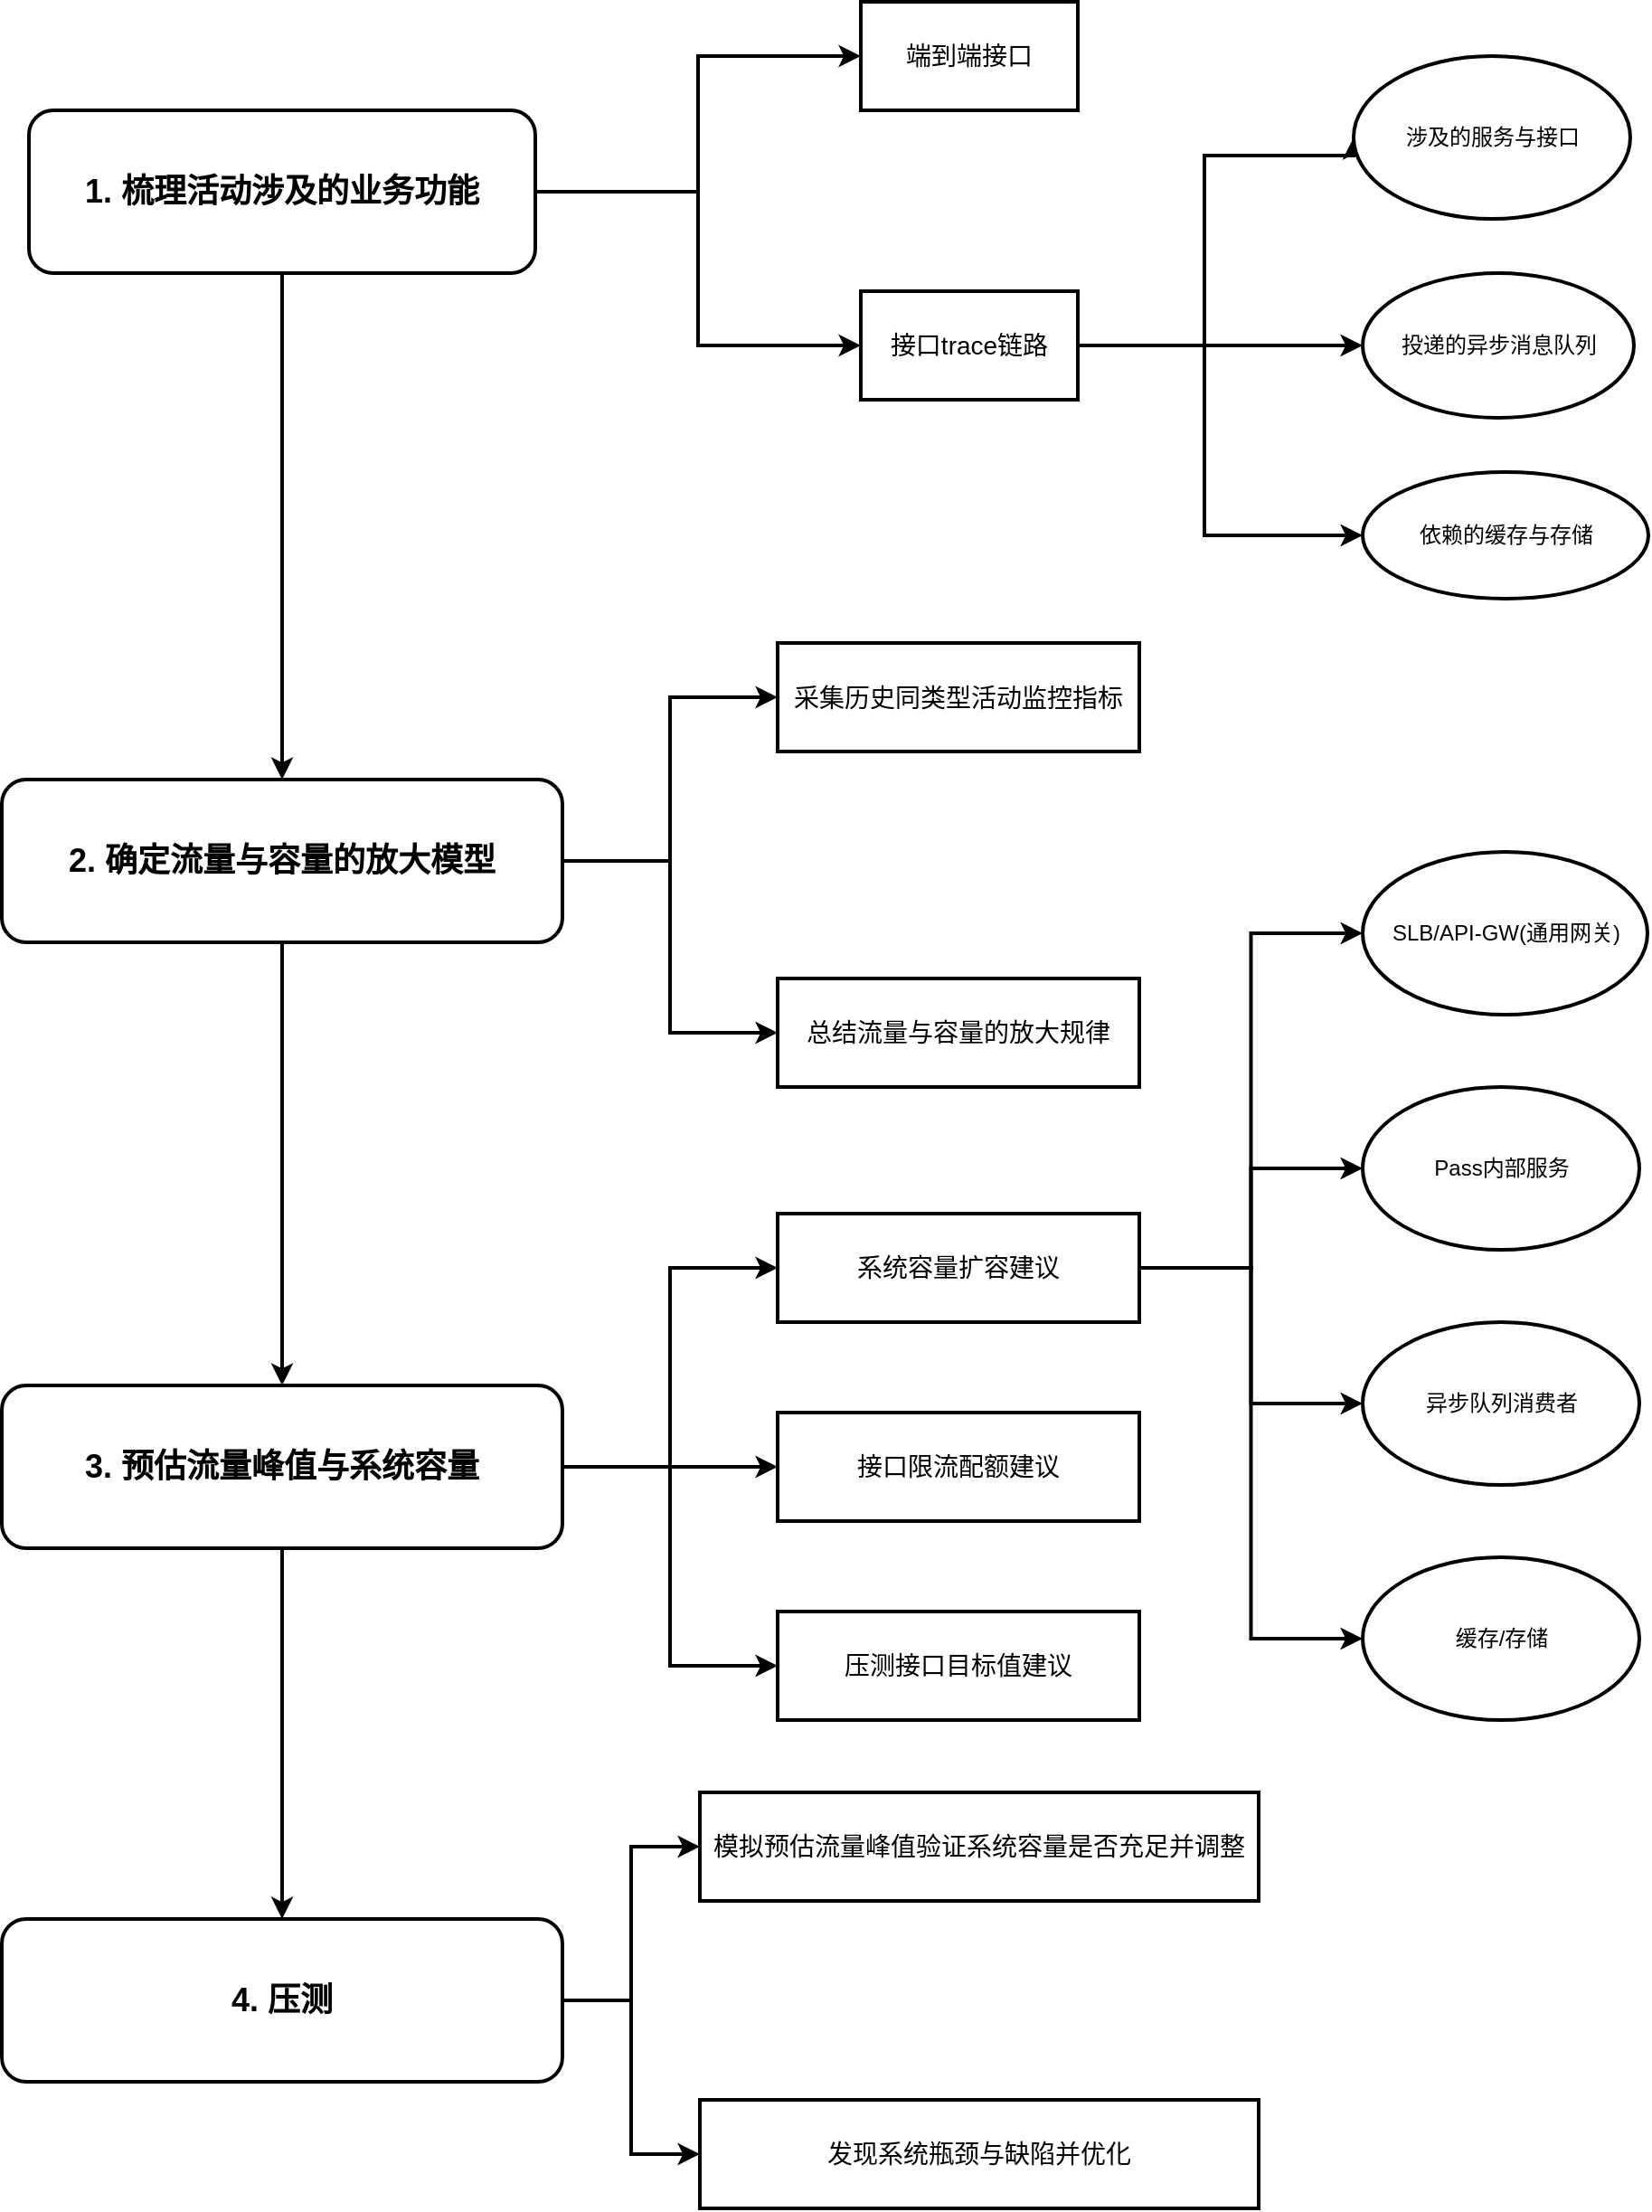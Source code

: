 <mxfile version="26.0.14">
  <diagram name="第 1 页" id="oglCzEgyUQVp-rbr_owY">
    <mxGraphModel dx="2069" dy="785" grid="1" gridSize="10" guides="1" tooltips="1" connect="1" arrows="1" fold="1" page="1" pageScale="1" pageWidth="827" pageHeight="1169" math="0" shadow="0">
      <root>
        <mxCell id="0" />
        <mxCell id="1" parent="0" />
        <mxCell id="Tt0FMffgAjtofy6_wQyA-16" style="edgeStyle=orthogonalEdgeStyle;rounded=0;orthogonalLoop=1;jettySize=auto;html=1;entryX=0;entryY=0.5;entryDx=0;entryDy=0;strokeWidth=2;" edge="1" parent="1" source="Tt0FMffgAjtofy6_wQyA-1" target="Tt0FMffgAjtofy6_wQyA-4">
          <mxGeometry relative="1" as="geometry" />
        </mxCell>
        <mxCell id="Tt0FMffgAjtofy6_wQyA-17" style="edgeStyle=orthogonalEdgeStyle;rounded=0;orthogonalLoop=1;jettySize=auto;html=1;entryX=0;entryY=0.5;entryDx=0;entryDy=0;strokeWidth=2;" edge="1" parent="1" source="Tt0FMffgAjtofy6_wQyA-1" target="Tt0FMffgAjtofy6_wQyA-7">
          <mxGeometry relative="1" as="geometry" />
        </mxCell>
        <mxCell id="Tt0FMffgAjtofy6_wQyA-31" style="edgeStyle=orthogonalEdgeStyle;rounded=0;orthogonalLoop=1;jettySize=auto;html=1;entryX=0.5;entryY=0;entryDx=0;entryDy=0;strokeWidth=2;" edge="1" parent="1" source="Tt0FMffgAjtofy6_wQyA-1" target="Tt0FMffgAjtofy6_wQyA-19">
          <mxGeometry relative="1" as="geometry" />
        </mxCell>
        <mxCell id="Tt0FMffgAjtofy6_wQyA-1" value="&lt;font style=&quot;font-size: 18px;&quot;&gt;&lt;b&gt;1. 梳理活动涉及的业务功能&lt;/b&gt;&lt;/font&gt;" style="rounded=1;whiteSpace=wrap;html=1;strokeWidth=2;" vertex="1" parent="1">
          <mxGeometry y="230" width="280" height="90" as="geometry" />
        </mxCell>
        <mxCell id="Tt0FMffgAjtofy6_wQyA-4" value="&lt;font style=&quot;font-size: 14px;&quot;&gt;端到端接口&lt;/font&gt;" style="rounded=0;whiteSpace=wrap;html=1;strokeWidth=2;" vertex="1" parent="1">
          <mxGeometry x="460" y="170" width="120" height="60" as="geometry" />
        </mxCell>
        <mxCell id="Tt0FMffgAjtofy6_wQyA-21" style="edgeStyle=orthogonalEdgeStyle;rounded=0;orthogonalLoop=1;jettySize=auto;html=1;entryX=0;entryY=0.5;entryDx=0;entryDy=0;strokeWidth=2;" edge="1" parent="1" source="Tt0FMffgAjtofy6_wQyA-7" target="Tt0FMffgAjtofy6_wQyA-10">
          <mxGeometry relative="1" as="geometry" />
        </mxCell>
        <mxCell id="Tt0FMffgAjtofy6_wQyA-22" style="edgeStyle=orthogonalEdgeStyle;rounded=0;orthogonalLoop=1;jettySize=auto;html=1;entryX=0;entryY=0.5;entryDx=0;entryDy=0;strokeWidth=2;" edge="1" parent="1" source="Tt0FMffgAjtofy6_wQyA-7" target="Tt0FMffgAjtofy6_wQyA-8">
          <mxGeometry relative="1" as="geometry">
            <Array as="points">
              <mxPoint x="650" y="360" />
              <mxPoint x="650" y="255" />
              <mxPoint x="733" y="255" />
            </Array>
          </mxGeometry>
        </mxCell>
        <mxCell id="Tt0FMffgAjtofy6_wQyA-56" style="edgeStyle=orthogonalEdgeStyle;rounded=0;orthogonalLoop=1;jettySize=auto;html=1;entryX=0;entryY=0.5;entryDx=0;entryDy=0;strokeWidth=2;" edge="1" parent="1" source="Tt0FMffgAjtofy6_wQyA-7" target="Tt0FMffgAjtofy6_wQyA-9">
          <mxGeometry relative="1" as="geometry">
            <Array as="points">
              <mxPoint x="650" y="360" />
              <mxPoint x="650" y="465" />
            </Array>
          </mxGeometry>
        </mxCell>
        <mxCell id="Tt0FMffgAjtofy6_wQyA-7" value="&lt;font style=&quot;font-size: 14px;&quot;&gt;接口trace链路&lt;/font&gt;" style="rounded=0;whiteSpace=wrap;html=1;strokeWidth=2;" vertex="1" parent="1">
          <mxGeometry x="460" y="330" width="120" height="60" as="geometry" />
        </mxCell>
        <mxCell id="Tt0FMffgAjtofy6_wQyA-8" value="涉及的服务与接口" style="ellipse;whiteSpace=wrap;html=1;strokeWidth=2;" vertex="1" parent="1">
          <mxGeometry x="732.5" y="200" width="153" height="90" as="geometry" />
        </mxCell>
        <mxCell id="Tt0FMffgAjtofy6_wQyA-9" value="依赖的缓存与存储" style="ellipse;whiteSpace=wrap;html=1;strokeWidth=2;" vertex="1" parent="1">
          <mxGeometry x="737.5" y="430" width="158" height="70" as="geometry" />
        </mxCell>
        <mxCell id="Tt0FMffgAjtofy6_wQyA-10" value="投递的异步消息队列" style="ellipse;whiteSpace=wrap;html=1;strokeWidth=2;" vertex="1" parent="1">
          <mxGeometry x="737.5" y="320" width="150" height="80" as="geometry" />
        </mxCell>
        <mxCell id="Tt0FMffgAjtofy6_wQyA-29" style="edgeStyle=orthogonalEdgeStyle;rounded=0;orthogonalLoop=1;jettySize=auto;html=1;entryX=0;entryY=0.5;entryDx=0;entryDy=0;strokeWidth=2;" edge="1" parent="1" source="Tt0FMffgAjtofy6_wQyA-19" target="Tt0FMffgAjtofy6_wQyA-27">
          <mxGeometry relative="1" as="geometry" />
        </mxCell>
        <mxCell id="Tt0FMffgAjtofy6_wQyA-30" style="edgeStyle=orthogonalEdgeStyle;rounded=0;orthogonalLoop=1;jettySize=auto;html=1;entryX=0;entryY=0.5;entryDx=0;entryDy=0;strokeWidth=2;" edge="1" parent="1" source="Tt0FMffgAjtofy6_wQyA-19" target="Tt0FMffgAjtofy6_wQyA-28">
          <mxGeometry relative="1" as="geometry" />
        </mxCell>
        <mxCell id="Tt0FMffgAjtofy6_wQyA-44" style="edgeStyle=orthogonalEdgeStyle;rounded=0;orthogonalLoop=1;jettySize=auto;html=1;entryX=0.5;entryY=0;entryDx=0;entryDy=0;strokeWidth=2;" edge="1" parent="1" source="Tt0FMffgAjtofy6_wQyA-19" target="Tt0FMffgAjtofy6_wQyA-25">
          <mxGeometry relative="1" as="geometry" />
        </mxCell>
        <mxCell id="Tt0FMffgAjtofy6_wQyA-19" value="&lt;span style=&quot;font-size: 18px;&quot;&gt;&lt;b&gt;2. 确定流量与容量的放大模型&lt;/b&gt;&lt;/span&gt;" style="rounded=1;whiteSpace=wrap;html=1;strokeWidth=2;" vertex="1" parent="1">
          <mxGeometry x="-15" y="600" width="310" height="90" as="geometry" />
        </mxCell>
        <mxCell id="Tt0FMffgAjtofy6_wQyA-35" style="edgeStyle=orthogonalEdgeStyle;rounded=0;orthogonalLoop=1;jettySize=auto;html=1;entryX=0;entryY=0.5;entryDx=0;entryDy=0;strokeWidth=2;" edge="1" parent="1" source="Tt0FMffgAjtofy6_wQyA-25" target="Tt0FMffgAjtofy6_wQyA-32">
          <mxGeometry relative="1" as="geometry" />
        </mxCell>
        <mxCell id="Tt0FMffgAjtofy6_wQyA-36" style="edgeStyle=orthogonalEdgeStyle;rounded=0;orthogonalLoop=1;jettySize=auto;html=1;entryX=0;entryY=0.5;entryDx=0;entryDy=0;strokeWidth=2;" edge="1" parent="1" source="Tt0FMffgAjtofy6_wQyA-25" target="Tt0FMffgAjtofy6_wQyA-33">
          <mxGeometry relative="1" as="geometry" />
        </mxCell>
        <mxCell id="Tt0FMffgAjtofy6_wQyA-37" style="edgeStyle=orthogonalEdgeStyle;rounded=0;orthogonalLoop=1;jettySize=auto;html=1;entryX=0;entryY=0.5;entryDx=0;entryDy=0;strokeWidth=2;" edge="1" parent="1" source="Tt0FMffgAjtofy6_wQyA-25" target="Tt0FMffgAjtofy6_wQyA-34">
          <mxGeometry relative="1" as="geometry" />
        </mxCell>
        <mxCell id="Tt0FMffgAjtofy6_wQyA-57" style="edgeStyle=orthogonalEdgeStyle;rounded=0;orthogonalLoop=1;jettySize=auto;html=1;entryX=0.5;entryY=0;entryDx=0;entryDy=0;strokeWidth=2;" edge="1" parent="1" source="Tt0FMffgAjtofy6_wQyA-25" target="Tt0FMffgAjtofy6_wQyA-50">
          <mxGeometry relative="1" as="geometry" />
        </mxCell>
        <mxCell id="Tt0FMffgAjtofy6_wQyA-25" value="&lt;span style=&quot;font-size: 18px;&quot;&gt;&lt;b&gt;3. 预估流量峰值与系统容量&lt;/b&gt;&lt;/span&gt;" style="rounded=1;whiteSpace=wrap;html=1;strokeWidth=2;" vertex="1" parent="1">
          <mxGeometry x="-15" y="935" width="310" height="90" as="geometry" />
        </mxCell>
        <mxCell id="Tt0FMffgAjtofy6_wQyA-27" value="&lt;font style=&quot;font-size: 14px;&quot;&gt;采集历史同类型活动监控指标&lt;/font&gt;" style="rounded=0;whiteSpace=wrap;html=1;strokeWidth=2;" vertex="1" parent="1">
          <mxGeometry x="414" y="524.5" width="200" height="60" as="geometry" />
        </mxCell>
        <mxCell id="Tt0FMffgAjtofy6_wQyA-28" value="&lt;font style=&quot;font-size: 14px;&quot;&gt;总结流量与容量的放大规律&lt;/font&gt;" style="rounded=0;whiteSpace=wrap;html=1;strokeWidth=2;" vertex="1" parent="1">
          <mxGeometry x="414" y="710" width="200" height="60" as="geometry" />
        </mxCell>
        <mxCell id="Tt0FMffgAjtofy6_wQyA-41" style="edgeStyle=orthogonalEdgeStyle;rounded=0;orthogonalLoop=1;jettySize=auto;html=1;entryX=0;entryY=0.5;entryDx=0;entryDy=0;strokeWidth=2;" edge="1" parent="1" source="Tt0FMffgAjtofy6_wQyA-32" target="Tt0FMffgAjtofy6_wQyA-38">
          <mxGeometry relative="1" as="geometry" />
        </mxCell>
        <mxCell id="Tt0FMffgAjtofy6_wQyA-43" style="edgeStyle=orthogonalEdgeStyle;rounded=0;orthogonalLoop=1;jettySize=auto;html=1;exitX=1;exitY=0.5;exitDx=0;exitDy=0;entryX=0;entryY=0.5;entryDx=0;entryDy=0;strokeWidth=2;" edge="1" parent="1" source="Tt0FMffgAjtofy6_wQyA-32" target="Tt0FMffgAjtofy6_wQyA-40">
          <mxGeometry relative="1" as="geometry" />
        </mxCell>
        <mxCell id="Tt0FMffgAjtofy6_wQyA-48" style="edgeStyle=orthogonalEdgeStyle;rounded=0;orthogonalLoop=1;jettySize=auto;html=1;entryX=0;entryY=0.5;entryDx=0;entryDy=0;strokeWidth=2;" edge="1" parent="1" source="Tt0FMffgAjtofy6_wQyA-32" target="Tt0FMffgAjtofy6_wQyA-47">
          <mxGeometry relative="1" as="geometry" />
        </mxCell>
        <mxCell id="Tt0FMffgAjtofy6_wQyA-49" style="edgeStyle=orthogonalEdgeStyle;rounded=0;orthogonalLoop=1;jettySize=auto;html=1;entryX=0;entryY=0.5;entryDx=0;entryDy=0;strokeWidth=2;" edge="1" parent="1" source="Tt0FMffgAjtofy6_wQyA-32" target="Tt0FMffgAjtofy6_wQyA-39">
          <mxGeometry relative="1" as="geometry" />
        </mxCell>
        <mxCell id="Tt0FMffgAjtofy6_wQyA-32" value="&lt;font style=&quot;font-size: 14px;&quot;&gt;系统容量扩容建议&lt;/font&gt;" style="rounded=0;whiteSpace=wrap;html=1;strokeWidth=2;" vertex="1" parent="1">
          <mxGeometry x="414" y="840" width="200" height="60" as="geometry" />
        </mxCell>
        <mxCell id="Tt0FMffgAjtofy6_wQyA-33" value="&lt;font style=&quot;font-size: 14px;&quot;&gt;接口限流配额建议&lt;/font&gt;" style="rounded=0;whiteSpace=wrap;html=1;strokeWidth=2;" vertex="1" parent="1">
          <mxGeometry x="414" y="950" width="200" height="60" as="geometry" />
        </mxCell>
        <mxCell id="Tt0FMffgAjtofy6_wQyA-34" value="&lt;font style=&quot;font-size: 14px;&quot;&gt;压测接口目标值建议&lt;/font&gt;" style="rounded=0;whiteSpace=wrap;html=1;strokeWidth=2;" vertex="1" parent="1">
          <mxGeometry x="414" y="1060" width="200" height="60" as="geometry" />
        </mxCell>
        <mxCell id="Tt0FMffgAjtofy6_wQyA-38" value="SLB/API-GW(通用网关)" style="ellipse;whiteSpace=wrap;html=1;strokeWidth=2;" vertex="1" parent="1">
          <mxGeometry x="737.5" y="640" width="157.5" height="90" as="geometry" />
        </mxCell>
        <mxCell id="Tt0FMffgAjtofy6_wQyA-39" value="Pass内部服务" style="ellipse;whiteSpace=wrap;html=1;strokeWidth=2;" vertex="1" parent="1">
          <mxGeometry x="737.5" y="770" width="153" height="90" as="geometry" />
        </mxCell>
        <mxCell id="Tt0FMffgAjtofy6_wQyA-40" value="缓存/存储" style="ellipse;whiteSpace=wrap;html=1;strokeWidth=2;" vertex="1" parent="1">
          <mxGeometry x="737.5" y="1030" width="153" height="90" as="geometry" />
        </mxCell>
        <mxCell id="Tt0FMffgAjtofy6_wQyA-47" value="异步队列消费者" style="ellipse;whiteSpace=wrap;html=1;strokeWidth=2;" vertex="1" parent="1">
          <mxGeometry x="737.5" y="900" width="153" height="90" as="geometry" />
        </mxCell>
        <mxCell id="Tt0FMffgAjtofy6_wQyA-53" style="edgeStyle=orthogonalEdgeStyle;rounded=0;orthogonalLoop=1;jettySize=auto;html=1;entryX=0;entryY=0.5;entryDx=0;entryDy=0;strokeWidth=2;" edge="1" parent="1" source="Tt0FMffgAjtofy6_wQyA-50" target="Tt0FMffgAjtofy6_wQyA-51">
          <mxGeometry relative="1" as="geometry" />
        </mxCell>
        <mxCell id="Tt0FMffgAjtofy6_wQyA-55" style="edgeStyle=orthogonalEdgeStyle;rounded=0;orthogonalLoop=1;jettySize=auto;html=1;exitX=1;exitY=0.5;exitDx=0;exitDy=0;entryX=0;entryY=0.5;entryDx=0;entryDy=0;strokeWidth=2;" edge="1" parent="1" source="Tt0FMffgAjtofy6_wQyA-50" target="Tt0FMffgAjtofy6_wQyA-52">
          <mxGeometry relative="1" as="geometry" />
        </mxCell>
        <mxCell id="Tt0FMffgAjtofy6_wQyA-50" value="&lt;span style=&quot;font-size: 18px;&quot;&gt;&lt;b&gt;4. 压测&lt;/b&gt;&lt;/span&gt;" style="rounded=1;whiteSpace=wrap;html=1;strokeWidth=2;" vertex="1" parent="1">
          <mxGeometry x="-15" y="1230" width="310" height="90" as="geometry" />
        </mxCell>
        <mxCell id="Tt0FMffgAjtofy6_wQyA-51" value="&lt;font style=&quot;font-size: 14px;&quot;&gt;模拟预估流量峰值验证系统容量是否充足并调整&lt;/font&gt;" style="rounded=0;whiteSpace=wrap;html=1;strokeWidth=2;" vertex="1" parent="1">
          <mxGeometry x="371" y="1160" width="309" height="60" as="geometry" />
        </mxCell>
        <mxCell id="Tt0FMffgAjtofy6_wQyA-52" value="&lt;font style=&quot;font-size: 14px;&quot;&gt;发现系统瓶颈与缺陷并优化&lt;/font&gt;" style="rounded=0;whiteSpace=wrap;html=1;strokeWidth=2;" vertex="1" parent="1">
          <mxGeometry x="371" y="1330" width="309" height="60" as="geometry" />
        </mxCell>
      </root>
    </mxGraphModel>
  </diagram>
</mxfile>
